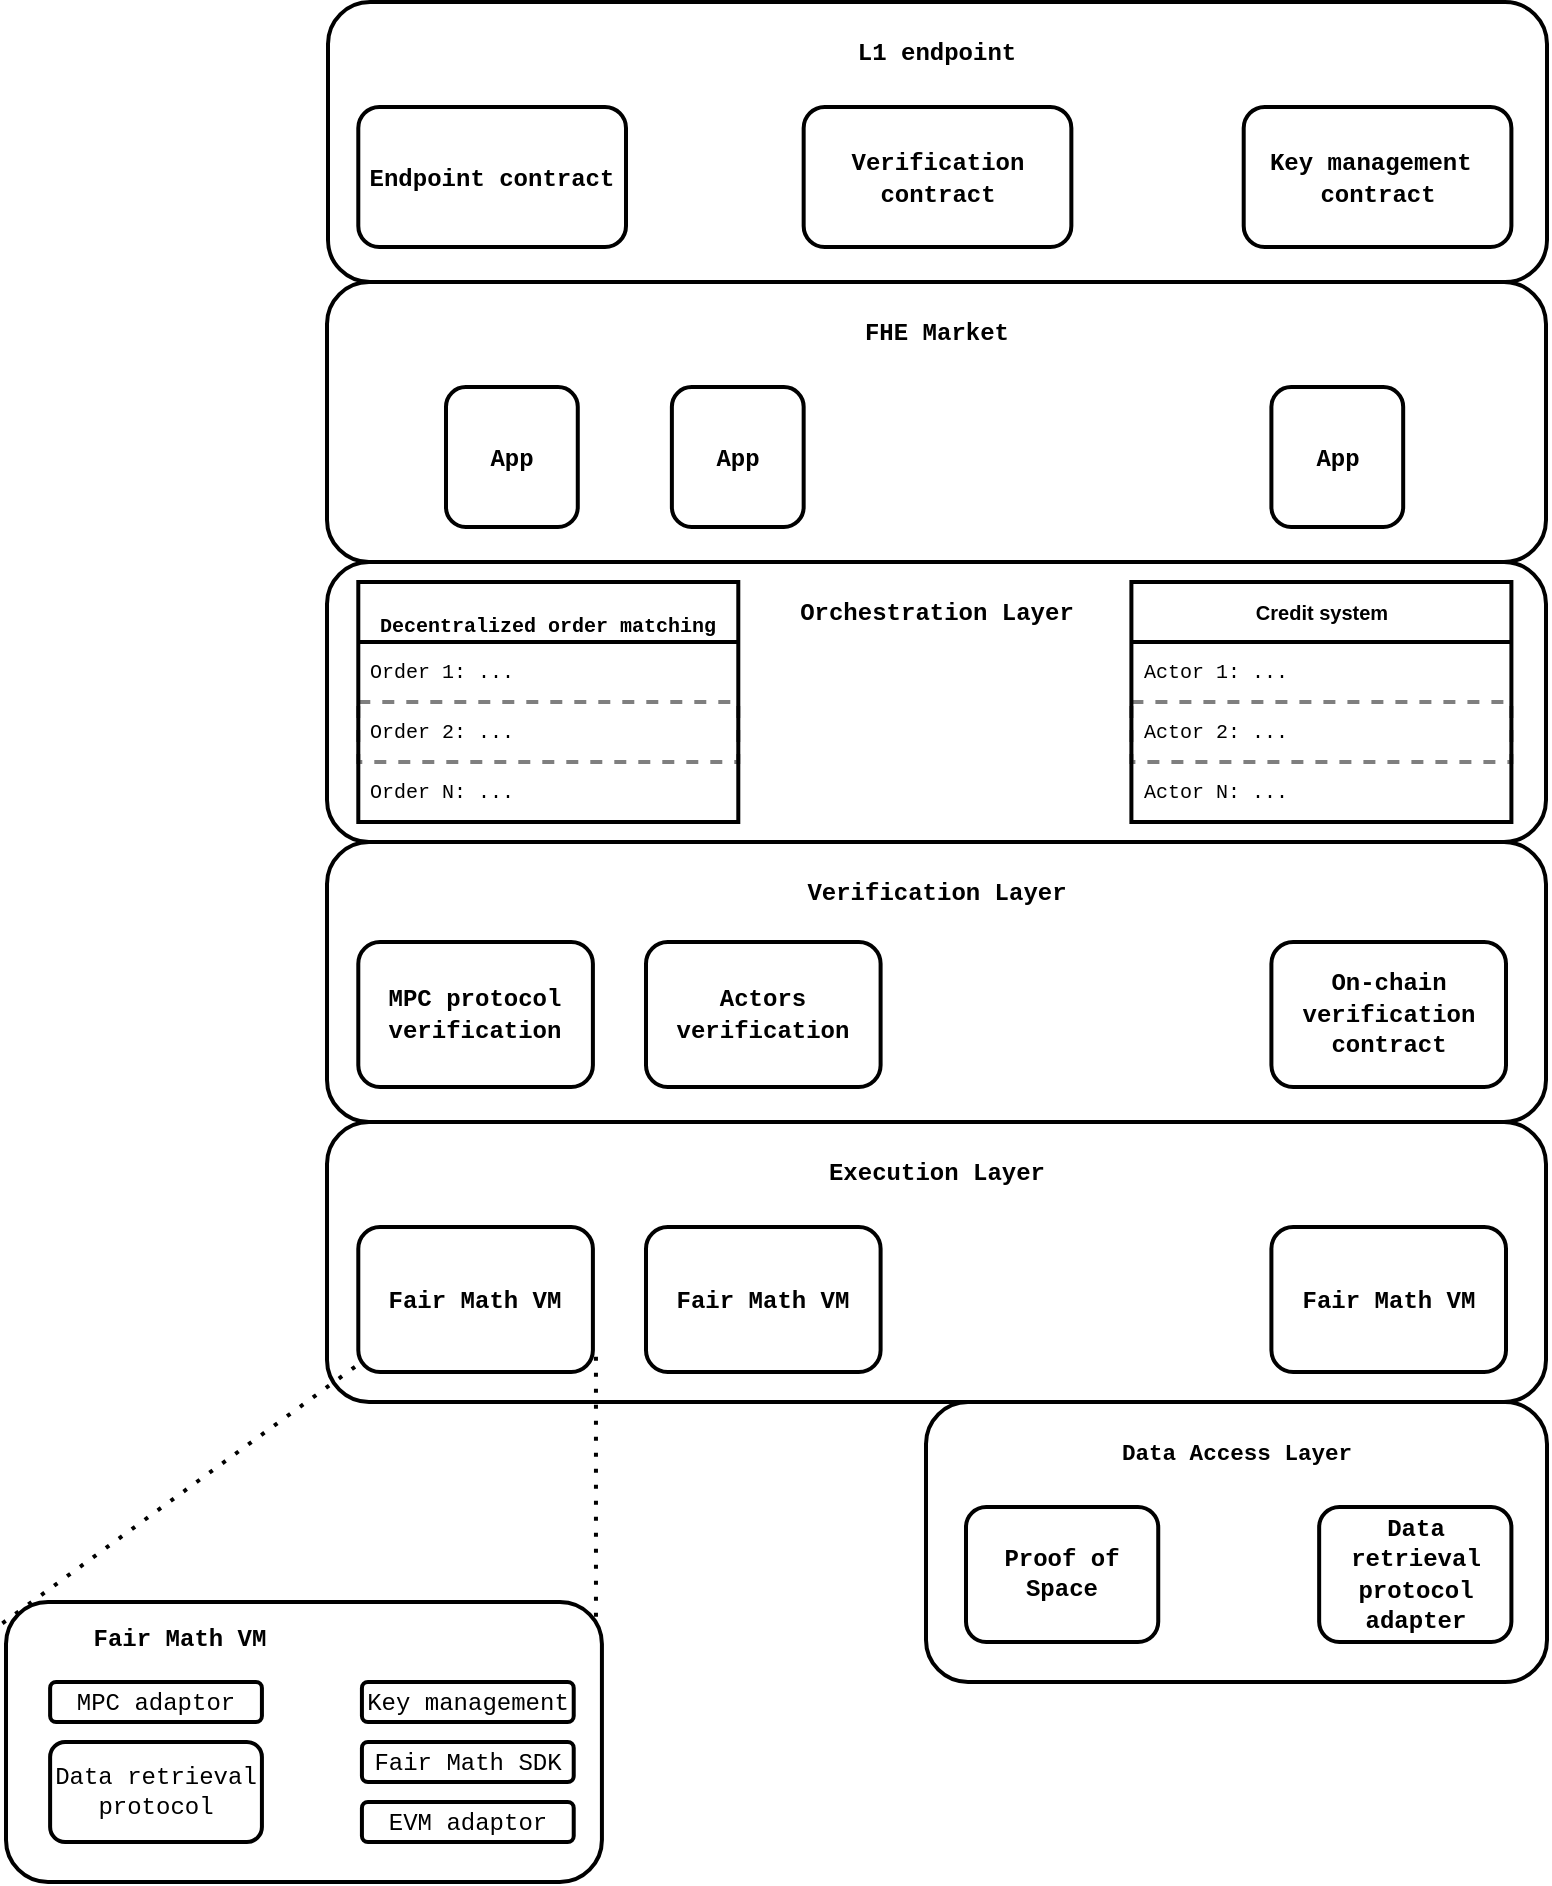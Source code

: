 <mxfile version="24.4.9" type="device">
  <diagram name="Page-1" id="p2icq3qU4lQKFvCMWMy2">
    <mxGraphModel dx="1285" dy="801" grid="1" gridSize="10" guides="1" tooltips="1" connect="1" arrows="1" fold="1" page="1" pageScale="1" pageWidth="850" pageHeight="1100" math="0" shadow="0">
      <root>
        <mxCell id="0" />
        <mxCell id="1" parent="0" />
        <mxCell id="gWARGwKJzGfemJkTMFmE-6" value="" style="rounded=1;whiteSpace=wrap;html=1;fillColor=none;container=0;strokeWidth=2;" vertex="1" parent="1">
          <mxGeometry x="240.5" y="380" width="609.5" height="140" as="geometry" />
        </mxCell>
        <mxCell id="gWARGwKJzGfemJkTMFmE-18" value="&lt;b&gt;&lt;font style=&quot;font-size: 10px;&quot; face=&quot;Courier New&quot;&gt;&lt;br style=&quot;font-size: 10px;&quot;&gt;Decentralized order matching&lt;/font&gt;&lt;/b&gt;" style="swimlane;fontStyle=0;childLayout=stackLayout;horizontal=1;startSize=30;horizontalStack=0;resizeParent=1;resizeParentMax=0;resizeLast=0;collapsible=1;marginBottom=0;whiteSpace=wrap;html=1;fontSize=10;fillColor=none;strokeWidth=2;" vertex="1" parent="1">
          <mxGeometry x="256.15" y="390" width="190" height="120" as="geometry" />
        </mxCell>
        <mxCell id="gWARGwKJzGfemJkTMFmE-19" value="Order 1: ..." style="text;strokeColor=none;fillColor=none;align=left;verticalAlign=middle;spacingLeft=4;spacingRight=4;overflow=hidden;points=[[0,0.5],[1,0.5]];portConstraint=eastwest;rotatable=0;whiteSpace=wrap;html=1;fontSize=10;dashed=1;dashPattern=12 12;fontFamily=Courier New;strokeWidth=2;" vertex="1" parent="gWARGwKJzGfemJkTMFmE-18">
          <mxGeometry y="30" width="190" height="30" as="geometry" />
        </mxCell>
        <mxCell id="gWARGwKJzGfemJkTMFmE-20" value="Order 2: ..." style="text;strokeColor=default;fillColor=none;align=left;verticalAlign=middle;spacingLeft=4;spacingRight=4;overflow=hidden;points=[[0,0.5],[1,0.5]];portConstraint=eastwest;rotatable=0;whiteSpace=wrap;html=1;fontSize=10;dashed=1;opacity=50;fontFamily=Courier New;strokeWidth=2;" vertex="1" parent="gWARGwKJzGfemJkTMFmE-18">
          <mxGeometry y="60" width="190" height="30" as="geometry" />
        </mxCell>
        <mxCell id="gWARGwKJzGfemJkTMFmE-21" value="Order N: ..." style="text;strokeColor=none;fillColor=none;align=left;verticalAlign=middle;spacingLeft=4;spacingRight=4;overflow=hidden;points=[[0,0.5],[1,0.5]];portConstraint=eastwest;rotatable=0;whiteSpace=wrap;html=1;fontSize=10;dashed=1;dashPattern=12 12;fontFamily=Courier New;strokeWidth=2;" vertex="1" parent="gWARGwKJzGfemJkTMFmE-18">
          <mxGeometry y="90" width="190" height="30" as="geometry" />
        </mxCell>
        <mxCell id="gWARGwKJzGfemJkTMFmE-1" value="" style="rounded=1;whiteSpace=wrap;html=1;fillColor=none;container=0;strokeWidth=2;" vertex="1" parent="1">
          <mxGeometry x="240.5" y="240" width="609.5" height="140" as="geometry" />
        </mxCell>
        <mxCell id="gWARGwKJzGfemJkTMFmE-2" value="FHE Market" style="text;html=1;align=center;verticalAlign=middle;whiteSpace=wrap;rounded=0;fontFamily=Courier New;fontStyle=1;container=0;strokeWidth=2;" vertex="1" parent="1">
          <mxGeometry x="458.767" y="240" width="172.966" height="52.5" as="geometry" />
        </mxCell>
        <mxCell id="gWARGwKJzGfemJkTMFmE-3" value="&lt;font face=&quot;Courier New&quot;&gt;&lt;b&gt;App&lt;/b&gt;&lt;/font&gt;" style="rounded=1;whiteSpace=wrap;html=1;fillColor=none;container=0;strokeWidth=2;" vertex="1" parent="1">
          <mxGeometry x="299.999" y="292.5" width="65.892" height="70" as="geometry" />
        </mxCell>
        <mxCell id="gWARGwKJzGfemJkTMFmE-5" value="&lt;font face=&quot;Courier New&quot;&gt;&lt;b&gt;App&lt;/b&gt;&lt;/font&gt;" style="rounded=1;whiteSpace=wrap;html=1;fillColor=none;container=0;strokeWidth=2;" vertex="1" parent="1">
          <mxGeometry x="712.701" y="292.5" width="65.892" height="70" as="geometry" />
        </mxCell>
        <mxCell id="gWARGwKJzGfemJkTMFmE-7" value="Orchestration Layer" style="text;html=1;align=center;verticalAlign=middle;whiteSpace=wrap;rounded=0;fontFamily=Courier New;fontStyle=1;container=0;strokeWidth=2;" vertex="1" parent="1">
          <mxGeometry x="415.937" y="380" width="258.626" height="52.5" as="geometry" />
        </mxCell>
        <mxCell id="gWARGwKJzGfemJkTMFmE-8" value="" style="rounded=1;whiteSpace=wrap;html=1;fillColor=none;container=0;strokeWidth=2;" vertex="1" parent="1">
          <mxGeometry x="240.5" y="520" width="609.5" height="140" as="geometry" />
        </mxCell>
        <mxCell id="gWARGwKJzGfemJkTMFmE-9" value="Verification Layer" style="text;html=1;align=center;verticalAlign=middle;whiteSpace=wrap;rounded=0;fontFamily=Courier New;fontStyle=1;container=0;strokeWidth=2;" vertex="1" parent="1">
          <mxGeometry x="415.937" y="520" width="258.626" height="52.5" as="geometry" />
        </mxCell>
        <mxCell id="gWARGwKJzGfemJkTMFmE-11" value="" style="rounded=1;whiteSpace=wrap;html=1;fillColor=none;container=0;strokeWidth=2;" vertex="1" parent="1">
          <mxGeometry x="240.5" y="660" width="609.5" height="140" as="geometry" />
        </mxCell>
        <mxCell id="gWARGwKJzGfemJkTMFmE-12" value="Execution Layer" style="text;html=1;align=center;verticalAlign=middle;whiteSpace=wrap;rounded=0;fontFamily=Courier New;fontStyle=1;container=0;strokeWidth=2;" vertex="1" parent="1">
          <mxGeometry x="415.937" y="660" width="258.626" height="52.5" as="geometry" />
        </mxCell>
        <mxCell id="gWARGwKJzGfemJkTMFmE-26" value="&lt;font face=&quot;Courier New&quot;&gt;&lt;b&gt;App&lt;/b&gt;&lt;/font&gt;" style="rounded=1;whiteSpace=wrap;html=1;fillColor=none;container=0;strokeWidth=2;" vertex="1" parent="1">
          <mxGeometry x="412.939" y="292.5" width="65.892" height="70" as="geometry" />
        </mxCell>
        <mxCell id="gWARGwKJzGfemJkTMFmE-28" value="&lt;b&gt;Credit system&lt;br&gt;&lt;/b&gt;" style="swimlane;fontStyle=0;childLayout=stackLayout;horizontal=1;startSize=30;horizontalStack=0;resizeParent=1;resizeParentMax=0;resizeLast=0;collapsible=1;marginBottom=0;whiteSpace=wrap;html=1;fontSize=10;fillColor=none;strokeWidth=2;" vertex="1" parent="1">
          <mxGeometry x="642.7" y="390" width="190" height="120" as="geometry" />
        </mxCell>
        <mxCell id="gWARGwKJzGfemJkTMFmE-29" value="Actor 1: ..." style="text;strokeColor=none;fillColor=none;align=left;verticalAlign=middle;spacingLeft=4;spacingRight=4;overflow=hidden;points=[[0,0.5],[1,0.5]];portConstraint=eastwest;rotatable=0;whiteSpace=wrap;html=1;fontSize=10;dashed=1;dashPattern=12 12;fontFamily=Courier New;strokeWidth=2;" vertex="1" parent="gWARGwKJzGfemJkTMFmE-28">
          <mxGeometry y="30" width="190" height="30" as="geometry" />
        </mxCell>
        <mxCell id="gWARGwKJzGfemJkTMFmE-30" value="Actor 2: ..." style="text;strokeColor=default;fillColor=none;align=left;verticalAlign=middle;spacingLeft=4;spacingRight=4;overflow=hidden;points=[[0,0.5],[1,0.5]];portConstraint=eastwest;rotatable=0;whiteSpace=wrap;html=1;fontSize=10;dashed=1;opacity=50;fontFamily=Courier New;strokeWidth=2;" vertex="1" parent="gWARGwKJzGfemJkTMFmE-28">
          <mxGeometry y="60" width="190" height="30" as="geometry" />
        </mxCell>
        <mxCell id="gWARGwKJzGfemJkTMFmE-31" value="Actor N: ..." style="text;strokeColor=none;fillColor=none;align=left;verticalAlign=middle;spacingLeft=4;spacingRight=4;overflow=hidden;points=[[0,0.5],[1,0.5]];portConstraint=eastwest;rotatable=0;whiteSpace=wrap;html=1;fontSize=10;dashed=1;dashPattern=12 12;fontFamily=Courier New;strokeWidth=2;" vertex="1" parent="gWARGwKJzGfemJkTMFmE-28">
          <mxGeometry y="90" width="190" height="30" as="geometry" />
        </mxCell>
        <mxCell id="gWARGwKJzGfemJkTMFmE-32" value="&lt;font face=&quot;Courier New&quot;&gt;On-chain verification contract&lt;br&gt;&lt;/font&gt;" style="rounded=1;whiteSpace=wrap;html=1;fontStyle=1;fillColor=none;strokeWidth=2;" vertex="1" parent="1">
          <mxGeometry x="712.7" y="570" width="117.3" height="72.5" as="geometry" />
        </mxCell>
        <mxCell id="gWARGwKJzGfemJkTMFmE-33" value="&lt;font face=&quot;Courier New&quot;&gt;MPC protocol verification&lt;br&gt;&lt;/font&gt;" style="rounded=1;whiteSpace=wrap;html=1;fontStyle=1;fillColor=none;strokeWidth=2;" vertex="1" parent="1">
          <mxGeometry x="256.15" y="570" width="117.3" height="72.5" as="geometry" />
        </mxCell>
        <mxCell id="gWARGwKJzGfemJkTMFmE-34" value="&lt;font face=&quot;Courier New&quot;&gt;Actors verification&lt;br&gt;&lt;/font&gt;" style="rounded=1;whiteSpace=wrap;html=1;fontStyle=1;fillColor=none;strokeWidth=2;" vertex="1" parent="1">
          <mxGeometry x="400" y="570" width="117.3" height="72.5" as="geometry" />
        </mxCell>
        <mxCell id="gWARGwKJzGfemJkTMFmE-35" value="&lt;font face=&quot;Courier New&quot;&gt;Fair Math VM&lt;/font&gt;" style="rounded=1;whiteSpace=wrap;html=1;fontStyle=1;fillColor=none;strokeWidth=2;" vertex="1" parent="1">
          <mxGeometry x="256.15" y="712.5" width="117.3" height="72.5" as="geometry" />
        </mxCell>
        <mxCell id="gWARGwKJzGfemJkTMFmE-40" value="&lt;font face=&quot;Courier New&quot;&gt;Fair Math VM&lt;/font&gt;" style="rounded=1;whiteSpace=wrap;html=1;fontStyle=1;fillColor=none;strokeWidth=2;" vertex="1" parent="1">
          <mxGeometry x="400" y="712.5" width="117.3" height="72.5" as="geometry" />
        </mxCell>
        <mxCell id="gWARGwKJzGfemJkTMFmE-41" value="&lt;font face=&quot;Courier New&quot;&gt;Fair Math VM&lt;/font&gt;" style="rounded=1;whiteSpace=wrap;html=1;fontStyle=1;fillColor=none;strokeWidth=2;" vertex="1" parent="1">
          <mxGeometry x="712.7" y="712.5" width="117.3" height="72.5" as="geometry" />
        </mxCell>
        <mxCell id="gWARGwKJzGfemJkTMFmE-50" value="" style="endArrow=none;dashed=1;html=1;dashPattern=1 3;strokeWidth=2;rounded=0;exitX=-0.006;exitY=0.076;exitDx=0;exitDy=0;exitPerimeter=0;entryX=0.026;entryY=0.917;entryDx=0;entryDy=0;entryPerimeter=0;" edge="1" parent="1" source="gWARGwKJzGfemJkTMFmE-39" target="gWARGwKJzGfemJkTMFmE-35">
          <mxGeometry width="50" height="50" relative="1" as="geometry">
            <mxPoint x="210" y="830" as="sourcePoint" />
            <mxPoint x="260" y="780" as="targetPoint" />
          </mxGeometry>
        </mxCell>
        <mxCell id="gWARGwKJzGfemJkTMFmE-51" value="" style="endArrow=none;dashed=1;html=1;dashPattern=1 3;strokeWidth=2;rounded=0;entryX=1.013;entryY=0.888;entryDx=0;entryDy=0;entryPerimeter=0;exitX=0.99;exitY=0.053;exitDx=0;exitDy=0;exitPerimeter=0;" edge="1" parent="1" source="gWARGwKJzGfemJkTMFmE-39" target="gWARGwKJzGfemJkTMFmE-35">
          <mxGeometry width="50" height="50" relative="1" as="geometry">
            <mxPoint x="520" y="830" as="sourcePoint" />
            <mxPoint x="570" y="780" as="targetPoint" />
          </mxGeometry>
        </mxCell>
        <mxCell id="gWARGwKJzGfemJkTMFmE-55" value="" style="rounded=1;whiteSpace=wrap;html=1;fillColor=none;container=0;strokeWidth=2;" vertex="1" parent="1">
          <mxGeometry x="540" y="800" width="310.5" height="140" as="geometry" />
        </mxCell>
        <mxCell id="gWARGwKJzGfemJkTMFmE-57" value="" style="rounded=1;whiteSpace=wrap;html=1;fillColor=none;container=0;strokeWidth=2;" vertex="1" parent="1">
          <mxGeometry x="241" y="100" width="609.5" height="140" as="geometry" />
        </mxCell>
        <mxCell id="gWARGwKJzGfemJkTMFmE-58" value="L1 endpoint" style="text;html=1;align=center;verticalAlign=middle;whiteSpace=wrap;rounded=0;fontFamily=Courier New;fontStyle=1;container=0;strokeWidth=2;" vertex="1" parent="1">
          <mxGeometry x="459.267" y="100" width="172.966" height="52.5" as="geometry" />
        </mxCell>
        <mxCell id="gWARGwKJzGfemJkTMFmE-59" value="&lt;font face=&quot;Courier New&quot;&gt;&lt;b&gt;Endpoint contract&lt;/b&gt;&lt;br&gt;&lt;/font&gt;" style="rounded=1;whiteSpace=wrap;html=1;fillColor=none;container=0;strokeWidth=2;" vertex="1" parent="1">
          <mxGeometry x="256.15" y="152.5" width="133.85" height="70" as="geometry" />
        </mxCell>
        <mxCell id="gWARGwKJzGfemJkTMFmE-60" value="&lt;font face=&quot;Courier New&quot;&gt;Verification contract&lt;br&gt;&lt;/font&gt;" style="rounded=1;whiteSpace=wrap;html=1;fillColor=none;container=0;fontStyle=1;strokeWidth=2;" vertex="1" parent="1">
          <mxGeometry x="478.83" y="152.5" width="133.85" height="70" as="geometry" />
        </mxCell>
        <mxCell id="gWARGwKJzGfemJkTMFmE-61" value="&lt;font face=&quot;Courier New&quot;&gt;Key management&amp;nbsp; contract&lt;br&gt;&lt;/font&gt;" style="rounded=1;whiteSpace=wrap;html=1;fillColor=none;container=0;fontStyle=1;strokeWidth=2;" vertex="1" parent="1">
          <mxGeometry x="698.85" y="152.5" width="133.85" height="70" as="geometry" />
        </mxCell>
        <mxCell id="gWARGwKJzGfemJkTMFmE-62" value="&lt;span style=&quot;left: 221.149px; top: 553.992px; font-size: 11.297px; transform: scaleX(1.111);&quot; role=&quot;presentation&quot; dir=&quot;ltr&quot;&gt;Data Access Layer&lt;/span&gt;" style="text;html=1;align=center;verticalAlign=middle;whiteSpace=wrap;rounded=0;fontFamily=Courier New;fontStyle=1;container=0;strokeWidth=2;" vertex="1" parent="1">
          <mxGeometry x="565.937" y="800" width="258.626" height="52.5" as="geometry" />
        </mxCell>
        <mxCell id="gWARGwKJzGfemJkTMFmE-63" value="Proof of Space" style="rounded=1;whiteSpace=wrap;html=1;fontStyle=1;fillColor=none;fontFamily=Courier New;strokeWidth=2;" vertex="1" parent="1">
          <mxGeometry x="560" y="852.5" width="96.12" height="67.5" as="geometry" />
        </mxCell>
        <mxCell id="gWARGwKJzGfemJkTMFmE-64" value="&lt;font face=&quot;Courier New&quot;&gt;Data retrieval protocol adapter&lt;br&gt;&lt;/font&gt;" style="rounded=1;whiteSpace=wrap;html=1;fontStyle=1;fillColor=none;strokeWidth=2;" vertex="1" parent="1">
          <mxGeometry x="736.58" y="852.5" width="96.12" height="67.5" as="geometry" />
        </mxCell>
        <mxCell id="gWARGwKJzGfemJkTMFmE-39" value="" style="rounded=1;whiteSpace=wrap;html=1;fillColor=none;container=0;strokeWidth=2;" vertex="1" parent="1">
          <mxGeometry x="80.0" y="900" width="297.96" height="140" as="geometry" />
        </mxCell>
        <mxCell id="gWARGwKJzGfemJkTMFmE-42" value="&#xa;&lt;font face=&quot;Courier New&quot;&gt;Fair Math VM&lt;/font&gt;&#xa;&#xa;" style="text;html=1;align=center;verticalAlign=middle;whiteSpace=wrap;rounded=0;fontStyle=1;container=0;strokeWidth=2;" vertex="1" parent="1">
          <mxGeometry x="112.06" y="910" width="110" height="30" as="geometry" />
        </mxCell>
        <mxCell id="gWARGwKJzGfemJkTMFmE-43" value="&lt;font face=&quot;Courier New&quot;&gt;Fair Math SDK&lt;br&gt;&lt;/font&gt;" style="rounded=1;whiteSpace=wrap;html=1;container=0;fillColor=none;strokeWidth=2;" vertex="1" parent="1">
          <mxGeometry x="257.96" y="970" width="105.9" height="20" as="geometry" />
        </mxCell>
        <mxCell id="gWARGwKJzGfemJkTMFmE-44" value="Data retrieval protocol" style="rounded=1;whiteSpace=wrap;html=1;fontFamily=Courier New;container=0;fillColor=none;strokeWidth=2;" vertex="1" parent="1">
          <mxGeometry x="102.06" y="970" width="105.9" height="50" as="geometry" />
        </mxCell>
        <mxCell id="gWARGwKJzGfemJkTMFmE-46" value="&lt;font face=&quot;Courier New&quot;&gt;MPC adaptor&lt;/font&gt;&lt;b&gt;&lt;br&gt;&lt;/b&gt;" style="rounded=1;whiteSpace=wrap;html=1;container=0;fillColor=none;strokeWidth=2;" vertex="1" parent="1">
          <mxGeometry x="102.06" y="940" width="105.9" height="20" as="geometry" />
        </mxCell>
        <mxCell id="gWARGwKJzGfemJkTMFmE-47" value="&lt;font face=&quot;Courier New&quot;&gt;Key management&lt;br&gt;&lt;/font&gt;" style="rounded=1;whiteSpace=wrap;html=1;container=0;fillColor=none;strokeWidth=2;" vertex="1" parent="1">
          <mxGeometry x="257.96" y="940" width="105.9" height="20" as="geometry" />
        </mxCell>
        <mxCell id="gWARGwKJzGfemJkTMFmE-48" value="&lt;font face=&quot;Courier New&quot;&gt;EVM adaptor&lt;br&gt;&lt;/font&gt;" style="rounded=1;whiteSpace=wrap;html=1;container=0;fillColor=none;strokeWidth=2;" vertex="1" parent="1">
          <mxGeometry x="257.96" y="1000" width="105.9" height="20" as="geometry" />
        </mxCell>
      </root>
    </mxGraphModel>
  </diagram>
</mxfile>
